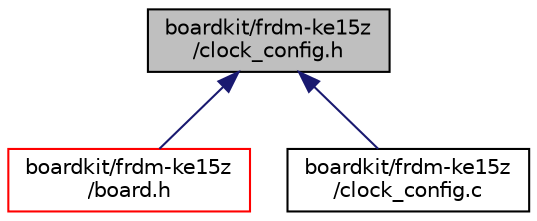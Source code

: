 digraph "boardkit/frdm-ke15z/clock_config.h"
{
  edge [fontname="Helvetica",fontsize="10",labelfontname="Helvetica",labelfontsize="10"];
  node [fontname="Helvetica",fontsize="10",shape=record];
  Node2 [label="boardkit/frdm-ke15z\l/clock_config.h",height=0.2,width=0.4,color="black", fillcolor="grey75", style="filled", fontcolor="black"];
  Node2 -> Node3 [dir="back",color="midnightblue",fontsize="10",style="solid",fontname="Helvetica"];
  Node3 [label="boardkit/frdm-ke15z\l/board.h",height=0.2,width=0.4,color="red", fillcolor="white", style="filled",URL="$frdm-ke15z_2board_8h.html"];
  Node2 -> Node5 [dir="back",color="midnightblue",fontsize="10",style="solid",fontname="Helvetica"];
  Node5 [label="boardkit/frdm-ke15z\l/clock_config.c",height=0.2,width=0.4,color="black", fillcolor="white", style="filled",URL="$frdm-ke15z_2clock__config_8c.html"];
}
